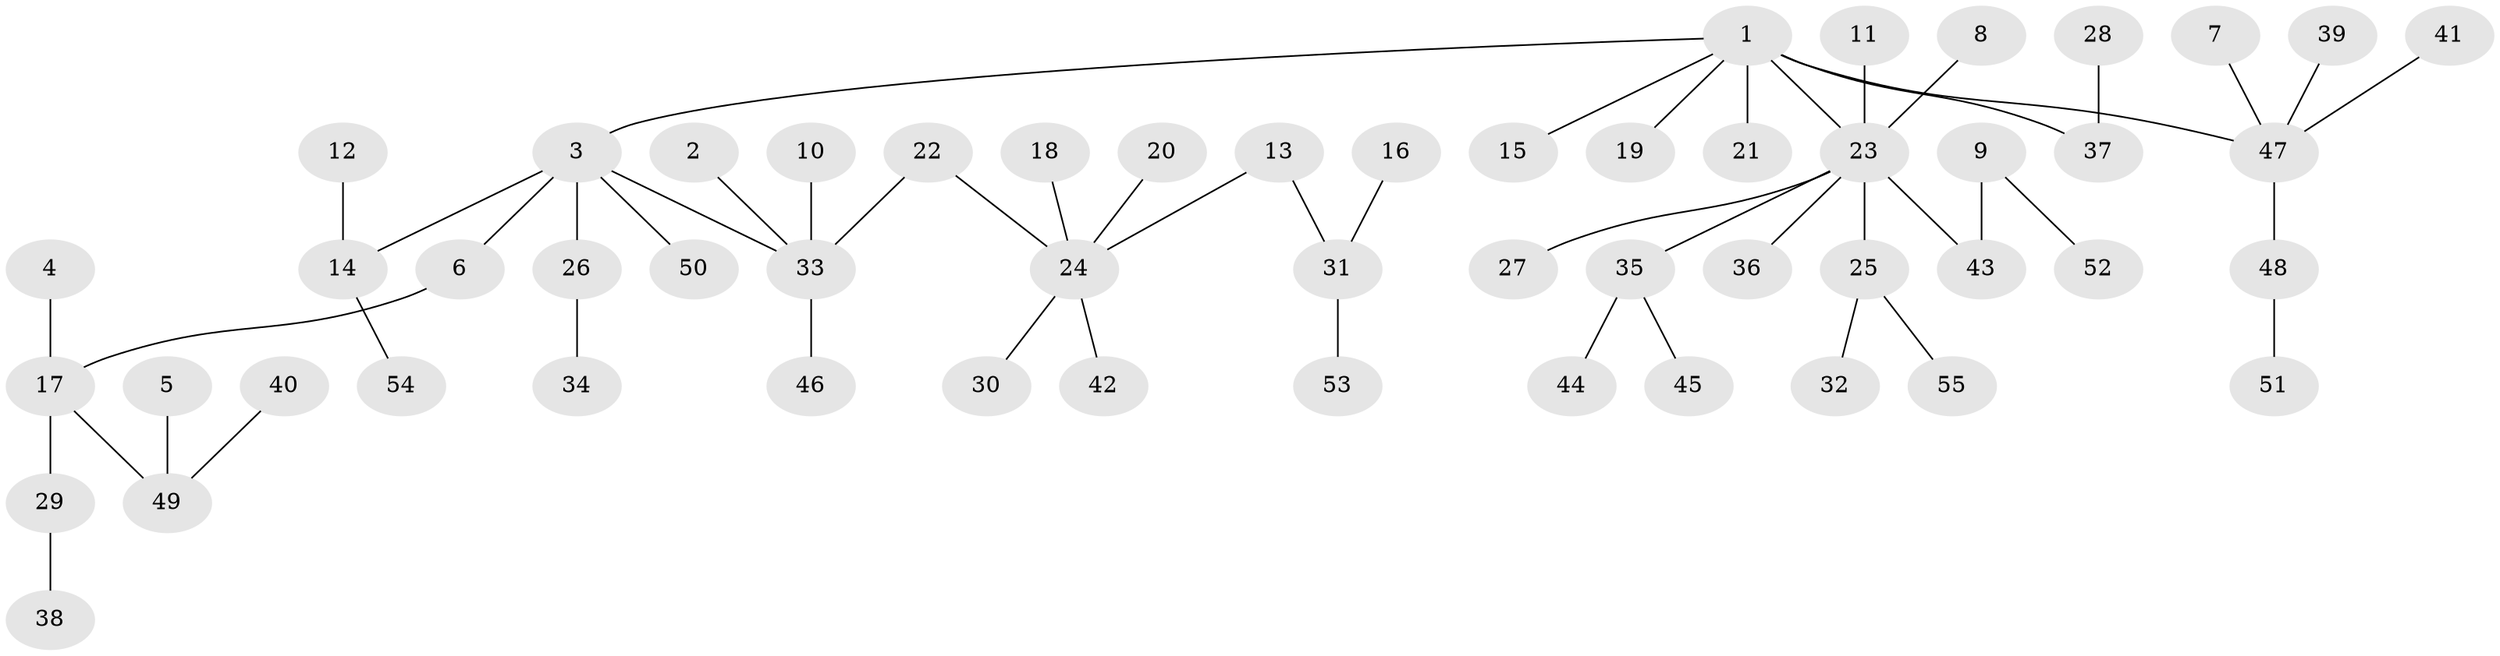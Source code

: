 // original degree distribution, {6: 0.045454545454545456, 3: 0.11818181818181818, 4: 0.05454545454545454, 8: 0.00909090909090909, 1: 0.509090909090909, 2: 0.2545454545454545, 5: 0.00909090909090909}
// Generated by graph-tools (version 1.1) at 2025/50/03/09/25 03:50:23]
// undirected, 55 vertices, 54 edges
graph export_dot {
graph [start="1"]
  node [color=gray90,style=filled];
  1;
  2;
  3;
  4;
  5;
  6;
  7;
  8;
  9;
  10;
  11;
  12;
  13;
  14;
  15;
  16;
  17;
  18;
  19;
  20;
  21;
  22;
  23;
  24;
  25;
  26;
  27;
  28;
  29;
  30;
  31;
  32;
  33;
  34;
  35;
  36;
  37;
  38;
  39;
  40;
  41;
  42;
  43;
  44;
  45;
  46;
  47;
  48;
  49;
  50;
  51;
  52;
  53;
  54;
  55;
  1 -- 3 [weight=1.0];
  1 -- 15 [weight=1.0];
  1 -- 19 [weight=1.0];
  1 -- 21 [weight=1.0];
  1 -- 23 [weight=1.0];
  1 -- 37 [weight=1.0];
  1 -- 47 [weight=1.0];
  2 -- 33 [weight=1.0];
  3 -- 6 [weight=1.0];
  3 -- 14 [weight=1.0];
  3 -- 26 [weight=1.0];
  3 -- 33 [weight=1.0];
  3 -- 50 [weight=1.0];
  4 -- 17 [weight=1.0];
  5 -- 49 [weight=1.0];
  6 -- 17 [weight=1.0];
  7 -- 47 [weight=1.0];
  8 -- 23 [weight=1.0];
  9 -- 43 [weight=1.0];
  9 -- 52 [weight=1.0];
  10 -- 33 [weight=1.0];
  11 -- 23 [weight=1.0];
  12 -- 14 [weight=1.0];
  13 -- 24 [weight=1.0];
  13 -- 31 [weight=1.0];
  14 -- 54 [weight=1.0];
  16 -- 31 [weight=1.0];
  17 -- 29 [weight=1.0];
  17 -- 49 [weight=1.0];
  18 -- 24 [weight=1.0];
  20 -- 24 [weight=1.0];
  22 -- 24 [weight=1.0];
  22 -- 33 [weight=1.0];
  23 -- 25 [weight=1.0];
  23 -- 27 [weight=1.0];
  23 -- 35 [weight=1.0];
  23 -- 36 [weight=1.0];
  23 -- 43 [weight=1.0];
  24 -- 30 [weight=1.0];
  24 -- 42 [weight=1.0];
  25 -- 32 [weight=1.0];
  25 -- 55 [weight=1.0];
  26 -- 34 [weight=1.0];
  28 -- 37 [weight=1.0];
  29 -- 38 [weight=1.0];
  31 -- 53 [weight=1.0];
  33 -- 46 [weight=1.0];
  35 -- 44 [weight=1.0];
  35 -- 45 [weight=1.0];
  39 -- 47 [weight=1.0];
  40 -- 49 [weight=1.0];
  41 -- 47 [weight=1.0];
  47 -- 48 [weight=1.0];
  48 -- 51 [weight=1.0];
}
